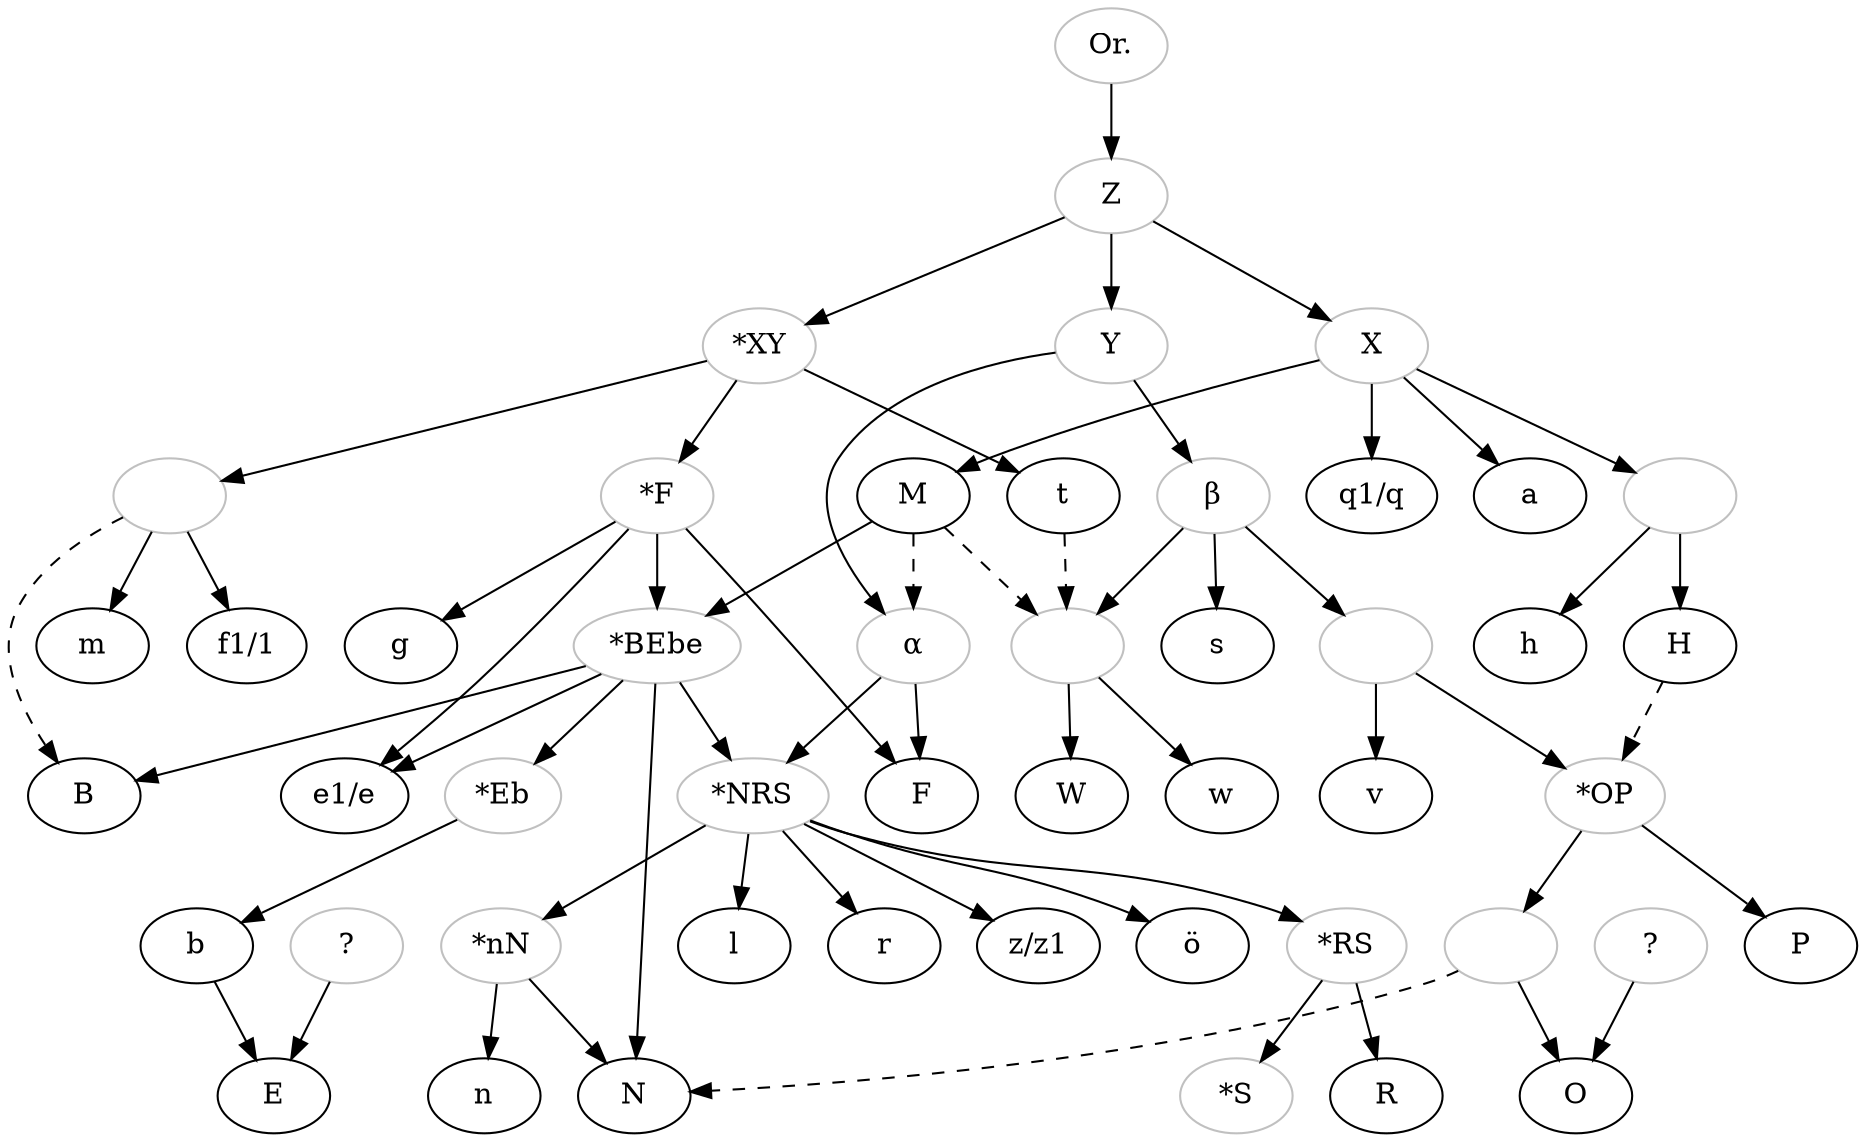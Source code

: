 
digraph {

    original[color="grey", label="Or."]
    archetyp[color="grey", label="Z"]
    X[color="grey"]
    starXY[color="grey", label="*XY"]
    Y[color="grey"]
    1[color="grey", label=""]
    q1slashq[label="q1/q"]
    2[color="grey", label=""]
    f1slashf[label="f1/1"]
    starF[color="grey", label="*F"]
    alpha[color="grey", label="α"]
    beta[color="grey", label="β"]
    starBEbe[color="grey", label="*BEbe"]
    starEb[color="grey", label="*Eb"]
    questionprime[color="grey", label="?"]
    e1slashe[label="e1/e"]
    starNRS[color="grey", label="*NRS"]
    starnN[color="grey", label="*nN"]
    zslashz1[label="z/z1"]
    oe[label="ö"]
    starRS[color="grey", label="*RS"]
    starS[color="grey", label="*S"]
    4[color="grey", label=""]
    5[color="grey", label=""]
    starOP[color="grey", label="*OP"]
    questionsec[color="grey", label="?"]
    6[color="grey", label=""]

   original -> archetyp
   archetyp -> X
   archetyp -> starXY
   archetyp -> Y

   X -> 1
   X -> a
   X -> q1slashq
   X -> M

   1 -> H
   1 -> h
   
   starXY -> 2
   starXY -> starF
   starXY -> t
   
   2 -> m
   2 -> f1slashf

   Y -> beta
   Y -> alpha

   M -> starBEbe

   starF -> starBEbe
   starF -> e1slashe
   starF -> F
   starF -> g

   starBEbe -> starEb
   starBEbe -> e1slashe
   starBEbe -> N
   starBEbe -> starNRS
   starBEbe -> B

   starEb -> b

   b -> E

   questionprime -> E

   alpha -> F 
   alpha -> starNRS

   starNRS -> starnN
   starNRS -> l
   starNRS -> r
   starNRS -> zslashz1
   starNRS -> oe
   starNRS -> starRS

   starnN -> n
   starnN -> N

   starRS -> R
   starRS -> starS

   beta -> s
   beta -> 5
   beta -> 4

   4 -> w
   4 -> W

   5 -> v
   5 -> starOP

   starOP -> P
   starOP -> 6

   6 -> O

   questionsec -> O

   H -> starOP [style="dashed"]
   M -> alpha [style="dashed"]
   M -> 4 [style="dashed"]
   2 -> B [style="dashed"]
   t -> 4 [style="dashed"]
   6 -> N [style="dashed"]

}
